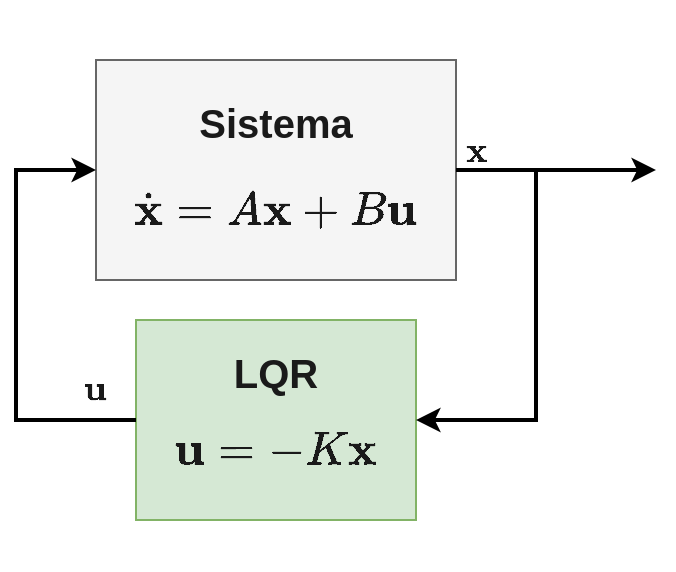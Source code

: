 <mxfile version="20.7.4" type="device"><diagram id="eOFOYFhU0GsHmSKvHhCn" name="Pagina-1"><mxGraphModel dx="1194" dy="877" grid="1" gridSize="10" guides="1" tooltips="1" connect="1" arrows="1" fold="1" page="1" pageScale="1" pageWidth="827" pageHeight="1169" math="1" shadow="0"><root><mxCell id="0"/><mxCell id="1" parent="0"/><mxCell id="Z2mNhKBEHB8cnJkvCISM-5" value="" style="group" vertex="1" connectable="0" parent="1"><mxGeometry x="120" y="80" width="180" height="110" as="geometry"/></mxCell><mxCell id="Z2mNhKBEHB8cnJkvCISM-2" value="&lt;font color=&quot;#1a1a1a&quot;&gt;&lt;b&gt;Sistema&lt;br&gt;&lt;/b&gt;&lt;/font&gt;&lt;font color=&quot;#1a1a1a&quot;&gt;&lt;b&gt;&lt;br&gt;&lt;/b&gt;&lt;br&gt;&lt;/font&gt;" style="rounded=0;whiteSpace=wrap;html=1;fontSize=20;fillColor=#f5f5f5;strokeColor=#666666;fontColor=#333333;" vertex="1" parent="Z2mNhKBEHB8cnJkvCISM-5"><mxGeometry width="180" height="110" as="geometry"/></mxCell><mxCell id="Z2mNhKBEHB8cnJkvCISM-4" value="&lt;span style=&quot;font-size: 20px;&quot;&gt;$$\dot {\mathbf x} = A \mathbf x + B\mathbf u$$&lt;/span&gt;" style="text;html=1;strokeColor=none;fillColor=none;align=center;verticalAlign=middle;whiteSpace=wrap;rounded=0;fontSize=25;fontColor=#1A1A1A;" vertex="1" parent="Z2mNhKBEHB8cnJkvCISM-5"><mxGeometry x="60" y="60" width="60" height="30" as="geometry"/></mxCell><mxCell id="Z2mNhKBEHB8cnJkvCISM-6" value="" style="endArrow=classic;html=1;rounded=0;fontSize=25;fontColor=#1A1A1A;exitX=1;exitY=0.5;exitDx=0;exitDy=0;strokeWidth=2;" edge="1" parent="1" source="Z2mNhKBEHB8cnJkvCISM-2"><mxGeometry width="50" height="50" relative="1" as="geometry"><mxPoint x="360" y="280" as="sourcePoint"/><mxPoint x="400" y="135" as="targetPoint"/></mxGeometry></mxCell><mxCell id="Z2mNhKBEHB8cnJkvCISM-13" value="" style="group" vertex="1" connectable="0" parent="1"><mxGeometry x="140" y="210" width="140" height="100" as="geometry"/></mxCell><mxCell id="Z2mNhKBEHB8cnJkvCISM-8" value="&lt;font color=&quot;#1a1a1a&quot;&gt;&lt;b&gt;LQR&lt;br&gt;&lt;br&gt;&lt;/b&gt;&lt;br&gt;&lt;/font&gt;" style="rounded=0;whiteSpace=wrap;html=1;fontSize=20;fillColor=#d5e8d4;strokeColor=#82b366;" vertex="1" parent="Z2mNhKBEHB8cnJkvCISM-13"><mxGeometry width="140" height="100" as="geometry"/></mxCell><mxCell id="Z2mNhKBEHB8cnJkvCISM-9" value="&lt;span style=&quot;font-size: 20px;&quot;&gt;$$\mathbf u = -K \mathbf x$$&lt;/span&gt;" style="text;html=1;strokeColor=none;fillColor=none;align=center;verticalAlign=middle;whiteSpace=wrap;rounded=0;fontSize=25;fontColor=#1A1A1A;" vertex="1" parent="Z2mNhKBEHB8cnJkvCISM-13"><mxGeometry x="40" y="50" width="60" height="30" as="geometry"/></mxCell><mxCell id="Z2mNhKBEHB8cnJkvCISM-14" value="" style="endArrow=classic;html=1;rounded=0;strokeWidth=2;fontSize=15;fontColor=#1A1A1A;entryX=1;entryY=0.5;entryDx=0;entryDy=0;edgeStyle=orthogonalEdgeStyle;exitX=1;exitY=0.5;exitDx=0;exitDy=0;" edge="1" parent="1" source="Z2mNhKBEHB8cnJkvCISM-2" target="Z2mNhKBEHB8cnJkvCISM-8"><mxGeometry width="50" height="50" relative="1" as="geometry"><mxPoint x="340" y="130" as="sourcePoint"/><mxPoint x="380" y="190" as="targetPoint"/><Array as="points"><mxPoint x="340" y="135"/><mxPoint x="340" y="260"/></Array></mxGeometry></mxCell><mxCell id="Z2mNhKBEHB8cnJkvCISM-15" value="" style="endArrow=classic;html=1;rounded=0;strokeWidth=2;fontSize=15;fontColor=#1A1A1A;exitX=0;exitY=0.5;exitDx=0;exitDy=0;entryX=0;entryY=0.5;entryDx=0;entryDy=0;edgeStyle=orthogonalEdgeStyle;" edge="1" parent="1" source="Z2mNhKBEHB8cnJkvCISM-8" target="Z2mNhKBEHB8cnJkvCISM-2"><mxGeometry width="50" height="50" relative="1" as="geometry"><mxPoint x="-10" y="240" as="sourcePoint"/><mxPoint x="40" y="190" as="targetPoint"/><Array as="points"><mxPoint x="80" y="260"/><mxPoint x="80" y="135"/></Array></mxGeometry></mxCell><mxCell id="Z2mNhKBEHB8cnJkvCISM-16" value="$$\mathbf x$$" style="text;html=1;strokeColor=none;fillColor=none;align=center;verticalAlign=middle;whiteSpace=wrap;rounded=0;fontSize=15;fontColor=#1A1A1A;" vertex="1" parent="1"><mxGeometry x="280" y="110" width="60" height="30" as="geometry"/></mxCell><mxCell id="Z2mNhKBEHB8cnJkvCISM-19" value="$$\mathbf u$$" style="text;html=1;strokeColor=none;fillColor=none;align=center;verticalAlign=middle;whiteSpace=wrap;rounded=0;fontSize=15;fontColor=#1A1A1A;" vertex="1" parent="1"><mxGeometry x="90" y="230" width="60" height="30" as="geometry"/></mxCell></root></mxGraphModel></diagram></mxfile>